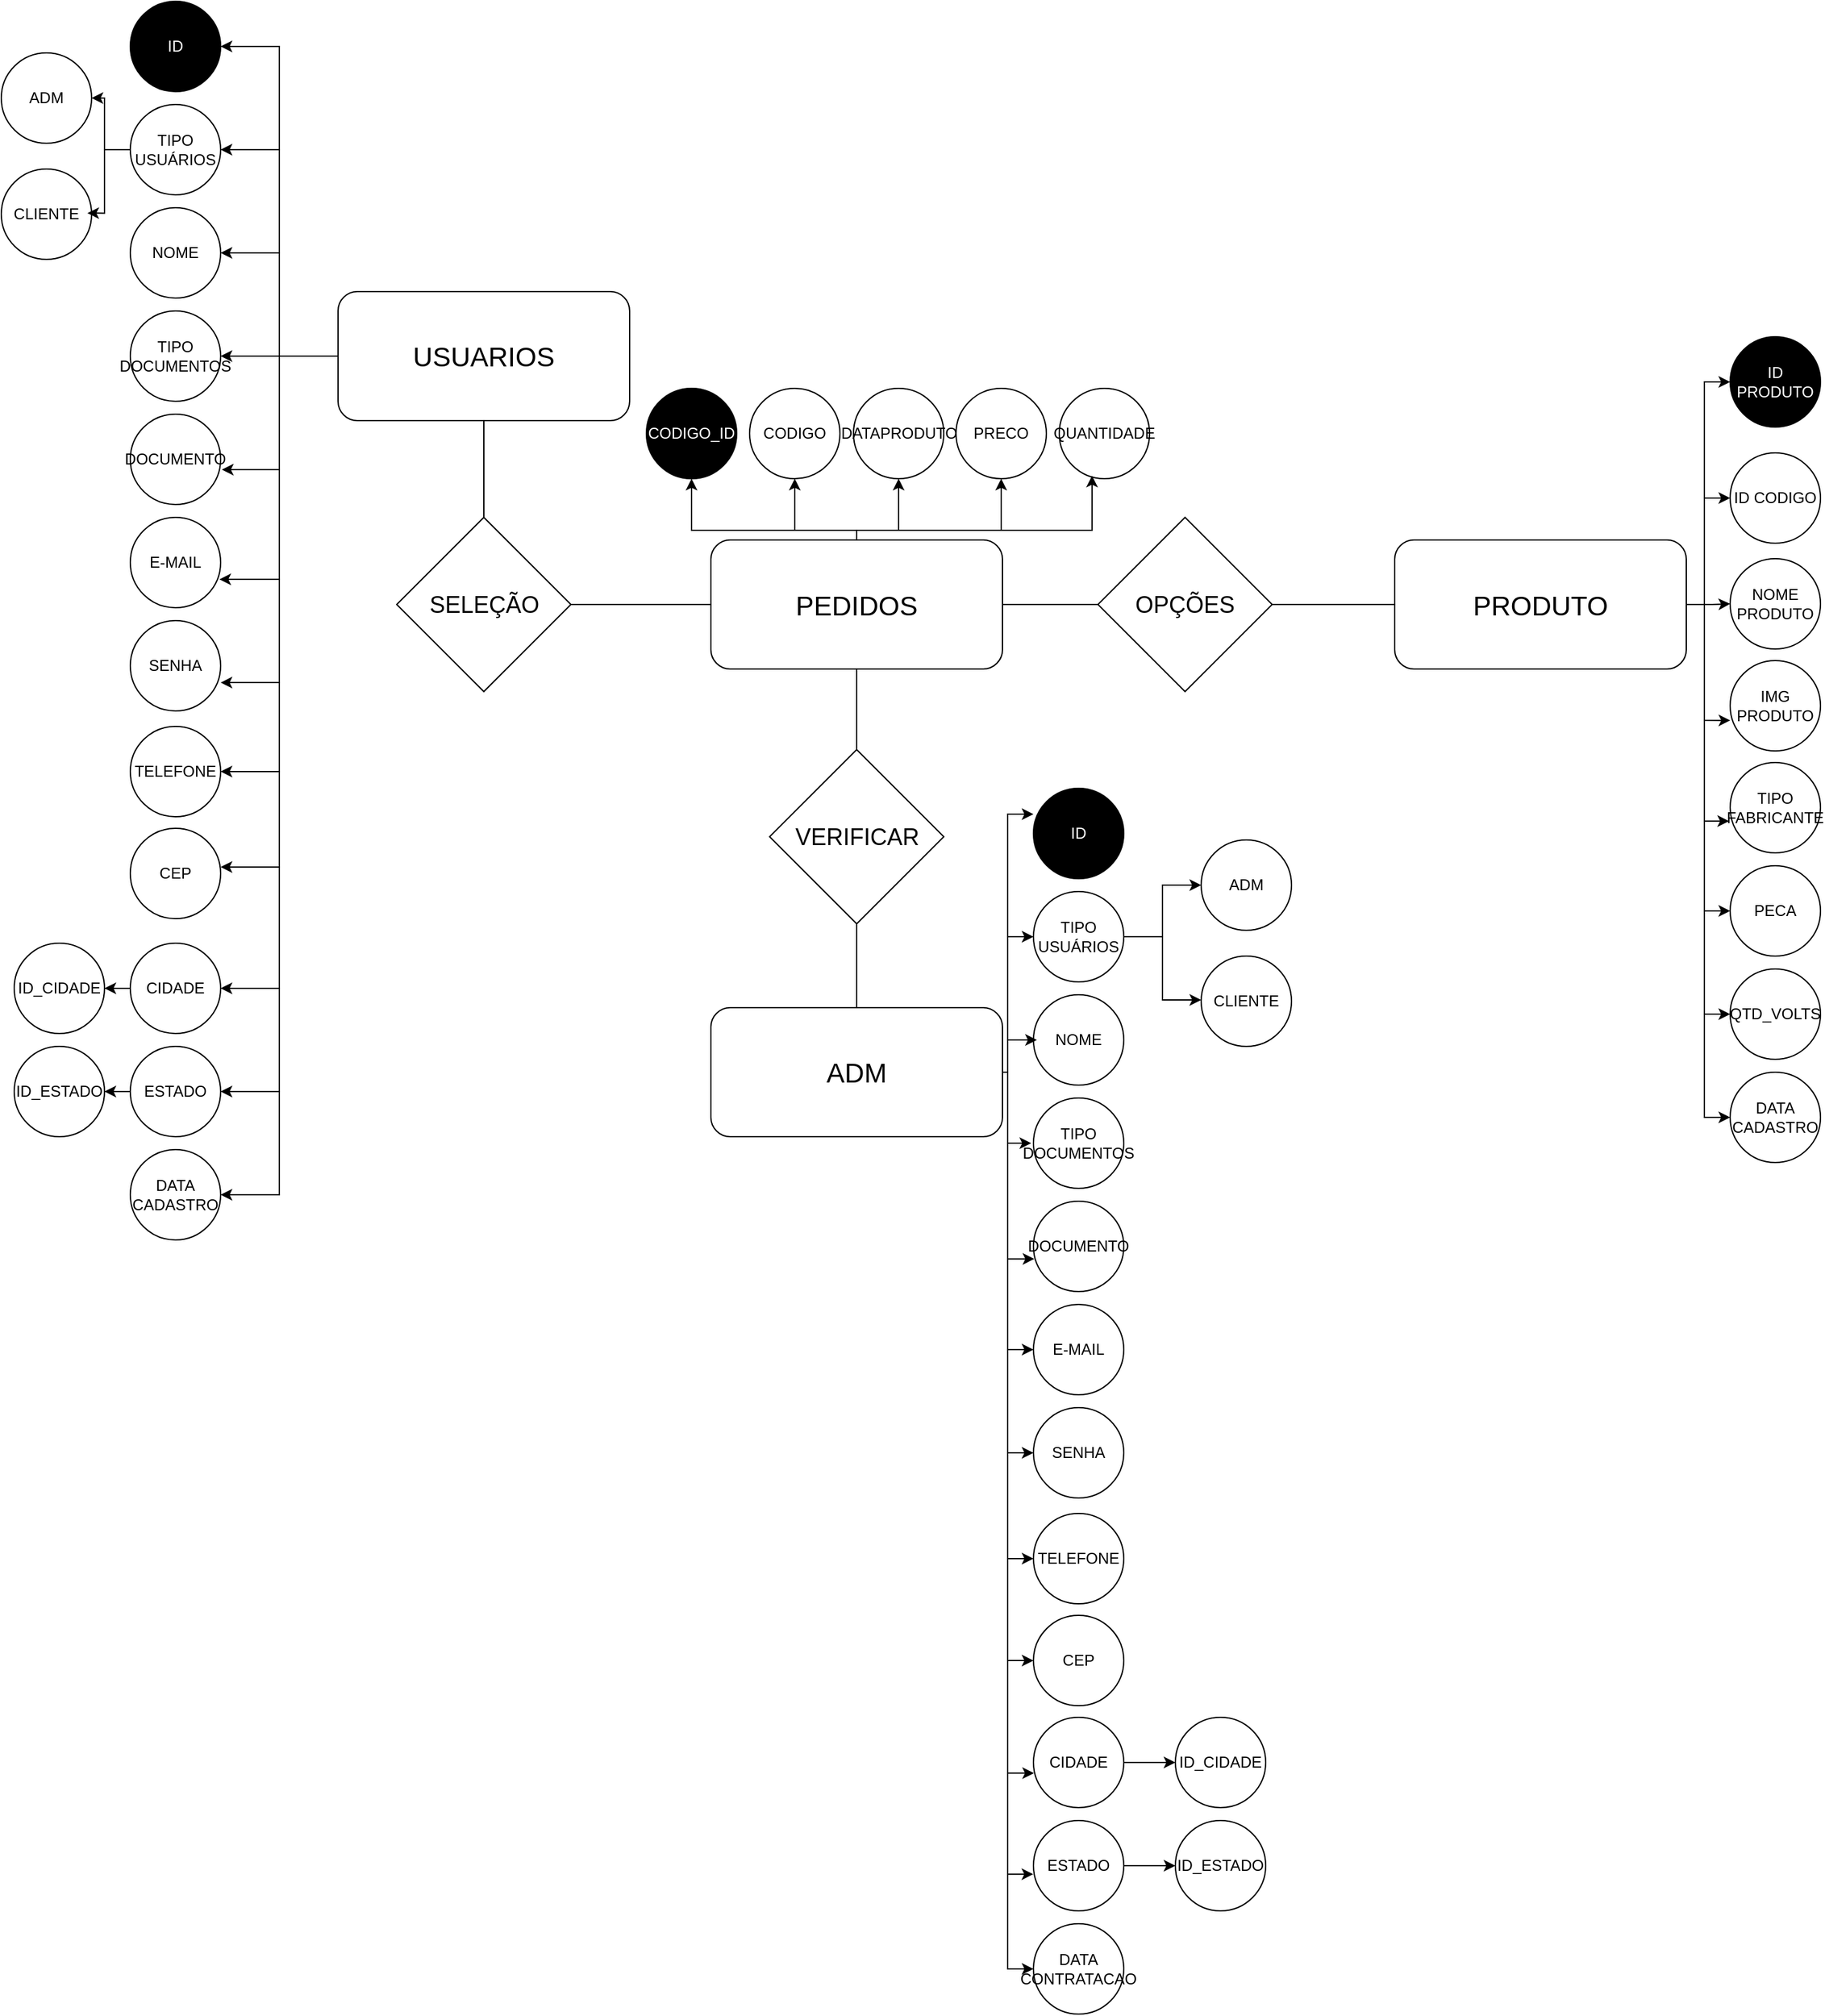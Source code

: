 <mxfile version="24.7.16">
  <diagram id="C5RBs43oDa-KdzZeNtuy" name="Page-1">
    <mxGraphModel dx="2933" dy="1560" grid="1" gridSize="10" guides="1" tooltips="1" connect="1" arrows="1" fold="1" page="1" pageScale="1" pageWidth="827" pageHeight="1169" math="0" shadow="0">
      <root>
        <mxCell id="WIyWlLk6GJQsqaUBKTNV-0" />
        <mxCell id="WIyWlLk6GJQsqaUBKTNV-1" parent="WIyWlLk6GJQsqaUBKTNV-0" />
        <mxCell id="ZL7pQbZL5OsYKNC8W8-n-17" style="edgeStyle=orthogonalEdgeStyle;rounded=0;orthogonalLoop=1;jettySize=auto;html=1;entryX=1;entryY=0.5;entryDx=0;entryDy=0;" edge="1" parent="WIyWlLk6GJQsqaUBKTNV-1" source="ZL7pQbZL5OsYKNC8W8-n-0" target="ZL7pQbZL5OsYKNC8W8-n-1">
          <mxGeometry relative="1" as="geometry" />
        </mxCell>
        <mxCell id="ZL7pQbZL5OsYKNC8W8-n-19" style="edgeStyle=orthogonalEdgeStyle;rounded=0;orthogonalLoop=1;jettySize=auto;html=1;entryX=1;entryY=0.5;entryDx=0;entryDy=0;" edge="1" parent="WIyWlLk6GJQsqaUBKTNV-1" source="ZL7pQbZL5OsYKNC8W8-n-0" target="ZL7pQbZL5OsYKNC8W8-n-2">
          <mxGeometry relative="1" as="geometry" />
        </mxCell>
        <mxCell id="ZL7pQbZL5OsYKNC8W8-n-20" style="edgeStyle=orthogonalEdgeStyle;rounded=0;orthogonalLoop=1;jettySize=auto;html=1;" edge="1" parent="WIyWlLk6GJQsqaUBKTNV-1" source="ZL7pQbZL5OsYKNC8W8-n-0" target="ZL7pQbZL5OsYKNC8W8-n-3">
          <mxGeometry relative="1" as="geometry" />
        </mxCell>
        <mxCell id="ZL7pQbZL5OsYKNC8W8-n-21" style="edgeStyle=orthogonalEdgeStyle;rounded=0;orthogonalLoop=1;jettySize=auto;html=1;" edge="1" parent="WIyWlLk6GJQsqaUBKTNV-1" source="ZL7pQbZL5OsYKNC8W8-n-0" target="ZL7pQbZL5OsYKNC8W8-n-4">
          <mxGeometry relative="1" as="geometry" />
        </mxCell>
        <mxCell id="ZL7pQbZL5OsYKNC8W8-n-26" style="edgeStyle=orthogonalEdgeStyle;rounded=0;orthogonalLoop=1;jettySize=auto;html=1;entryX=1;entryY=0.5;entryDx=0;entryDy=0;" edge="1" parent="WIyWlLk6GJQsqaUBKTNV-1" source="ZL7pQbZL5OsYKNC8W8-n-0" target="ZL7pQbZL5OsYKNC8W8-n-8">
          <mxGeometry relative="1" as="geometry" />
        </mxCell>
        <mxCell id="ZL7pQbZL5OsYKNC8W8-n-28" style="edgeStyle=orthogonalEdgeStyle;rounded=0;orthogonalLoop=1;jettySize=auto;html=1;entryX=1;entryY=0.5;entryDx=0;entryDy=0;" edge="1" parent="WIyWlLk6GJQsqaUBKTNV-1" source="ZL7pQbZL5OsYKNC8W8-n-0" target="ZL7pQbZL5OsYKNC8W8-n-10">
          <mxGeometry relative="1" as="geometry" />
        </mxCell>
        <mxCell id="ZL7pQbZL5OsYKNC8W8-n-30" style="edgeStyle=orthogonalEdgeStyle;rounded=0;orthogonalLoop=1;jettySize=auto;html=1;entryX=1;entryY=0.5;entryDx=0;entryDy=0;" edge="1" parent="WIyWlLk6GJQsqaUBKTNV-1" source="ZL7pQbZL5OsYKNC8W8-n-0" target="ZL7pQbZL5OsYKNC8W8-n-11">
          <mxGeometry relative="1" as="geometry" />
        </mxCell>
        <mxCell id="ZL7pQbZL5OsYKNC8W8-n-61" style="edgeStyle=orthogonalEdgeStyle;rounded=0;orthogonalLoop=1;jettySize=auto;html=1;entryX=1;entryY=0.5;entryDx=0;entryDy=0;" edge="1" parent="WIyWlLk6GJQsqaUBKTNV-1" source="ZL7pQbZL5OsYKNC8W8-n-0" target="ZL7pQbZL5OsYKNC8W8-n-60">
          <mxGeometry relative="1" as="geometry" />
        </mxCell>
        <mxCell id="ZL7pQbZL5OsYKNC8W8-n-0" value="&lt;font style=&quot;font-size: 21px;&quot;&gt;USUARIOS&lt;/font&gt;" style="rounded=1;whiteSpace=wrap;html=1;" vertex="1" parent="WIyWlLk6GJQsqaUBKTNV-1">
          <mxGeometry x="301" y="275" width="226" height="100" as="geometry" />
        </mxCell>
        <mxCell id="ZL7pQbZL5OsYKNC8W8-n-1" value="ID" style="ellipse;whiteSpace=wrap;html=1;fillColor=#000000;fontColor=#FFFFFF;" vertex="1" parent="WIyWlLk6GJQsqaUBKTNV-1">
          <mxGeometry x="140" y="50" width="70" height="70" as="geometry" />
        </mxCell>
        <mxCell id="ZL7pQbZL5OsYKNC8W8-n-16" style="edgeStyle=orthogonalEdgeStyle;rounded=0;orthogonalLoop=1;jettySize=auto;html=1;" edge="1" parent="WIyWlLk6GJQsqaUBKTNV-1" source="ZL7pQbZL5OsYKNC8W8-n-2" target="ZL7pQbZL5OsYKNC8W8-n-13">
          <mxGeometry relative="1" as="geometry" />
        </mxCell>
        <mxCell id="ZL7pQbZL5OsYKNC8W8-n-2" value="TIPO USUÁRIOS" style="ellipse;whiteSpace=wrap;html=1;" vertex="1" parent="WIyWlLk6GJQsqaUBKTNV-1">
          <mxGeometry x="140" y="130" width="70" height="70" as="geometry" />
        </mxCell>
        <mxCell id="ZL7pQbZL5OsYKNC8W8-n-3" value="NOME" style="ellipse;whiteSpace=wrap;html=1;" vertex="1" parent="WIyWlLk6GJQsqaUBKTNV-1">
          <mxGeometry x="140" y="210" width="70" height="70" as="geometry" />
        </mxCell>
        <mxCell id="ZL7pQbZL5OsYKNC8W8-n-4" value="TIPO&lt;div&gt;DOCUMENTOS&lt;/div&gt;" style="ellipse;whiteSpace=wrap;html=1;" vertex="1" parent="WIyWlLk6GJQsqaUBKTNV-1">
          <mxGeometry x="140" y="290" width="70" height="70" as="geometry" />
        </mxCell>
        <mxCell id="ZL7pQbZL5OsYKNC8W8-n-5" value="DOCUMENTO" style="ellipse;whiteSpace=wrap;html=1;" vertex="1" parent="WIyWlLk6GJQsqaUBKTNV-1">
          <mxGeometry x="140" y="370" width="70" height="70" as="geometry" />
        </mxCell>
        <mxCell id="ZL7pQbZL5OsYKNC8W8-n-6" value="E-MAIL" style="ellipse;whiteSpace=wrap;html=1;" vertex="1" parent="WIyWlLk6GJQsqaUBKTNV-1">
          <mxGeometry x="140" y="450" width="70" height="70" as="geometry" />
        </mxCell>
        <mxCell id="ZL7pQbZL5OsYKNC8W8-n-7" value="SENHA" style="ellipse;whiteSpace=wrap;html=1;" vertex="1" parent="WIyWlLk6GJQsqaUBKTNV-1">
          <mxGeometry x="140" y="530" width="70" height="70" as="geometry" />
        </mxCell>
        <mxCell id="ZL7pQbZL5OsYKNC8W8-n-8" value="TELEFONE" style="ellipse;whiteSpace=wrap;html=1;" vertex="1" parent="WIyWlLk6GJQsqaUBKTNV-1">
          <mxGeometry x="140" y="612" width="70" height="70" as="geometry" />
        </mxCell>
        <mxCell id="ZL7pQbZL5OsYKNC8W8-n-9" value="CEP" style="ellipse;whiteSpace=wrap;html=1;" vertex="1" parent="WIyWlLk6GJQsqaUBKTNV-1">
          <mxGeometry x="140" y="691" width="70" height="70" as="geometry" />
        </mxCell>
        <mxCell id="ZL7pQbZL5OsYKNC8W8-n-36" style="edgeStyle=orthogonalEdgeStyle;rounded=0;orthogonalLoop=1;jettySize=auto;html=1;entryX=1;entryY=0.5;entryDx=0;entryDy=0;" edge="1" parent="WIyWlLk6GJQsqaUBKTNV-1" source="ZL7pQbZL5OsYKNC8W8-n-10" target="ZL7pQbZL5OsYKNC8W8-n-34">
          <mxGeometry relative="1" as="geometry" />
        </mxCell>
        <mxCell id="ZL7pQbZL5OsYKNC8W8-n-10" value="CIDADE" style="ellipse;whiteSpace=wrap;html=1;" vertex="1" parent="WIyWlLk6GJQsqaUBKTNV-1">
          <mxGeometry x="140" y="780" width="70" height="70" as="geometry" />
        </mxCell>
        <mxCell id="ZL7pQbZL5OsYKNC8W8-n-37" style="edgeStyle=orthogonalEdgeStyle;rounded=0;orthogonalLoop=1;jettySize=auto;html=1;entryX=1;entryY=0.5;entryDx=0;entryDy=0;" edge="1" parent="WIyWlLk6GJQsqaUBKTNV-1" source="ZL7pQbZL5OsYKNC8W8-n-11" target="ZL7pQbZL5OsYKNC8W8-n-35">
          <mxGeometry relative="1" as="geometry" />
        </mxCell>
        <mxCell id="ZL7pQbZL5OsYKNC8W8-n-11" value="ESTADO" style="ellipse;whiteSpace=wrap;html=1;" vertex="1" parent="WIyWlLk6GJQsqaUBKTNV-1">
          <mxGeometry x="140" y="860" width="70" height="70" as="geometry" />
        </mxCell>
        <mxCell id="ZL7pQbZL5OsYKNC8W8-n-13" value="ADM" style="ellipse;whiteSpace=wrap;html=1;" vertex="1" parent="WIyWlLk6GJQsqaUBKTNV-1">
          <mxGeometry x="40" y="90" width="70" height="70" as="geometry" />
        </mxCell>
        <mxCell id="ZL7pQbZL5OsYKNC8W8-n-14" value="CLIENTE" style="ellipse;whiteSpace=wrap;html=1;" vertex="1" parent="WIyWlLk6GJQsqaUBKTNV-1">
          <mxGeometry x="40" y="180" width="70" height="70" as="geometry" />
        </mxCell>
        <mxCell id="ZL7pQbZL5OsYKNC8W8-n-15" style="edgeStyle=orthogonalEdgeStyle;rounded=0;orthogonalLoop=1;jettySize=auto;html=1;entryX=0.953;entryY=0.488;entryDx=0;entryDy=0;entryPerimeter=0;" edge="1" parent="WIyWlLk6GJQsqaUBKTNV-1" source="ZL7pQbZL5OsYKNC8W8-n-2" target="ZL7pQbZL5OsYKNC8W8-n-14">
          <mxGeometry relative="1" as="geometry" />
        </mxCell>
        <mxCell id="ZL7pQbZL5OsYKNC8W8-n-22" style="edgeStyle=orthogonalEdgeStyle;rounded=0;orthogonalLoop=1;jettySize=auto;html=1;entryX=1.014;entryY=0.614;entryDx=0;entryDy=0;entryPerimeter=0;" edge="1" parent="WIyWlLk6GJQsqaUBKTNV-1" source="ZL7pQbZL5OsYKNC8W8-n-0" target="ZL7pQbZL5OsYKNC8W8-n-5">
          <mxGeometry relative="1" as="geometry" />
        </mxCell>
        <mxCell id="ZL7pQbZL5OsYKNC8W8-n-23" style="edgeStyle=orthogonalEdgeStyle;rounded=0;orthogonalLoop=1;jettySize=auto;html=1;entryX=0.986;entryY=0.686;entryDx=0;entryDy=0;entryPerimeter=0;" edge="1" parent="WIyWlLk6GJQsqaUBKTNV-1" source="ZL7pQbZL5OsYKNC8W8-n-0" target="ZL7pQbZL5OsYKNC8W8-n-6">
          <mxGeometry relative="1" as="geometry" />
        </mxCell>
        <mxCell id="ZL7pQbZL5OsYKNC8W8-n-24" style="edgeStyle=orthogonalEdgeStyle;rounded=0;orthogonalLoop=1;jettySize=auto;html=1;entryX=1;entryY=0.686;entryDx=0;entryDy=0;entryPerimeter=0;" edge="1" parent="WIyWlLk6GJQsqaUBKTNV-1" source="ZL7pQbZL5OsYKNC8W8-n-0" target="ZL7pQbZL5OsYKNC8W8-n-7">
          <mxGeometry relative="1" as="geometry" />
        </mxCell>
        <mxCell id="ZL7pQbZL5OsYKNC8W8-n-33" value="" style="endArrow=classic;html=1;rounded=0;" edge="1" parent="WIyWlLk6GJQsqaUBKTNV-1">
          <mxGeometry width="50" height="50" relative="1" as="geometry">
            <mxPoint x="256" y="721" as="sourcePoint" />
            <mxPoint x="210" y="721" as="targetPoint" />
          </mxGeometry>
        </mxCell>
        <mxCell id="ZL7pQbZL5OsYKNC8W8-n-34" value="ID_CIDADE" style="ellipse;whiteSpace=wrap;html=1;" vertex="1" parent="WIyWlLk6GJQsqaUBKTNV-1">
          <mxGeometry x="50" y="780" width="70" height="70" as="geometry" />
        </mxCell>
        <mxCell id="ZL7pQbZL5OsYKNC8W8-n-35" value="ID_ESTADO" style="ellipse;whiteSpace=wrap;html=1;" vertex="1" parent="WIyWlLk6GJQsqaUBKTNV-1">
          <mxGeometry x="50" y="860" width="70" height="70" as="geometry" />
        </mxCell>
        <mxCell id="ZL7pQbZL5OsYKNC8W8-n-38" value="&lt;font style=&quot;font-size: 18px;&quot;&gt;SELEÇÃO&lt;/font&gt;" style="rhombus;whiteSpace=wrap;html=1;" vertex="1" parent="WIyWlLk6GJQsqaUBKTNV-1">
          <mxGeometry x="346.5" y="450" width="135" height="135" as="geometry" />
        </mxCell>
        <mxCell id="ZL7pQbZL5OsYKNC8W8-n-39" value="" style="endArrow=none;html=1;rounded=0;" edge="1" parent="WIyWlLk6GJQsqaUBKTNV-1" source="ZL7pQbZL5OsYKNC8W8-n-38" target="ZL7pQbZL5OsYKNC8W8-n-0">
          <mxGeometry width="50" height="50" relative="1" as="geometry">
            <mxPoint x="500" y="590" as="sourcePoint" />
            <mxPoint x="550" y="540" as="targetPoint" />
          </mxGeometry>
        </mxCell>
        <mxCell id="ZL7pQbZL5OsYKNC8W8-n-53" style="edgeStyle=orthogonalEdgeStyle;rounded=0;orthogonalLoop=1;jettySize=auto;html=1;entryX=0.5;entryY=1;entryDx=0;entryDy=0;" edge="1" parent="WIyWlLk6GJQsqaUBKTNV-1" source="ZL7pQbZL5OsYKNC8W8-n-40" target="ZL7pQbZL5OsYKNC8W8-n-48">
          <mxGeometry relative="1" as="geometry">
            <Array as="points">
              <mxPoint x="703" y="460" />
              <mxPoint x="575" y="460" />
            </Array>
          </mxGeometry>
        </mxCell>
        <mxCell id="ZL7pQbZL5OsYKNC8W8-n-54" style="edgeStyle=orthogonalEdgeStyle;rounded=0;orthogonalLoop=1;jettySize=auto;html=1;" edge="1" parent="WIyWlLk6GJQsqaUBKTNV-1" source="ZL7pQbZL5OsYKNC8W8-n-40" target="ZL7pQbZL5OsYKNC8W8-n-49">
          <mxGeometry relative="1" as="geometry">
            <Array as="points">
              <mxPoint x="703" y="460" />
              <mxPoint x="655" y="460" />
            </Array>
          </mxGeometry>
        </mxCell>
        <mxCell id="ZL7pQbZL5OsYKNC8W8-n-55" style="edgeStyle=orthogonalEdgeStyle;rounded=0;orthogonalLoop=1;jettySize=auto;html=1;entryX=0.5;entryY=1;entryDx=0;entryDy=0;" edge="1" parent="WIyWlLk6GJQsqaUBKTNV-1" source="ZL7pQbZL5OsYKNC8W8-n-40" target="ZL7pQbZL5OsYKNC8W8-n-50">
          <mxGeometry relative="1" as="geometry">
            <Array as="points">
              <mxPoint x="703" y="460" />
              <mxPoint x="735" y="460" />
            </Array>
          </mxGeometry>
        </mxCell>
        <mxCell id="ZL7pQbZL5OsYKNC8W8-n-56" style="edgeStyle=orthogonalEdgeStyle;rounded=0;orthogonalLoop=1;jettySize=auto;html=1;entryX=0.5;entryY=1;entryDx=0;entryDy=0;" edge="1" parent="WIyWlLk6GJQsqaUBKTNV-1" source="ZL7pQbZL5OsYKNC8W8-n-40" target="ZL7pQbZL5OsYKNC8W8-n-51">
          <mxGeometry relative="1" as="geometry">
            <Array as="points">
              <mxPoint x="703" y="460" />
              <mxPoint x="815" y="460" />
            </Array>
          </mxGeometry>
        </mxCell>
        <mxCell id="ZL7pQbZL5OsYKNC8W8-n-40" value="&lt;font style=&quot;font-size: 21px;&quot;&gt;PEDIDOS&lt;/font&gt;" style="rounded=1;whiteSpace=wrap;html=1;" vertex="1" parent="WIyWlLk6GJQsqaUBKTNV-1">
          <mxGeometry x="590" y="467.5" width="226" height="100" as="geometry" />
        </mxCell>
        <mxCell id="ZL7pQbZL5OsYKNC8W8-n-41" value="" style="endArrow=none;html=1;rounded=0;exitX=1;exitY=0.5;exitDx=0;exitDy=0;entryX=0;entryY=0.5;entryDx=0;entryDy=0;" edge="1" parent="WIyWlLk6GJQsqaUBKTNV-1" source="ZL7pQbZL5OsYKNC8W8-n-38" target="ZL7pQbZL5OsYKNC8W8-n-40">
          <mxGeometry width="50" height="50" relative="1" as="geometry">
            <mxPoint x="500" y="590" as="sourcePoint" />
            <mxPoint x="550" y="540" as="targetPoint" />
          </mxGeometry>
        </mxCell>
        <mxCell id="ZL7pQbZL5OsYKNC8W8-n-42" value="&lt;font style=&quot;font-size: 18px;&quot;&gt;OPÇÕES&lt;/font&gt;" style="rhombus;whiteSpace=wrap;html=1;" vertex="1" parent="WIyWlLk6GJQsqaUBKTNV-1">
          <mxGeometry x="890" y="450" width="135" height="135" as="geometry" />
        </mxCell>
        <mxCell id="ZL7pQbZL5OsYKNC8W8-n-43" value="&lt;font style=&quot;font-size: 18px;&quot;&gt;VERIFICAR&lt;/font&gt;" style="rhombus;whiteSpace=wrap;html=1;" vertex="1" parent="WIyWlLk6GJQsqaUBKTNV-1">
          <mxGeometry x="635.5" y="630" width="135" height="135" as="geometry" />
        </mxCell>
        <mxCell id="ZL7pQbZL5OsYKNC8W8-n-85" style="edgeStyle=orthogonalEdgeStyle;rounded=0;orthogonalLoop=1;jettySize=auto;html=1;entryX=0;entryY=0.5;entryDx=0;entryDy=0;" edge="1" parent="WIyWlLk6GJQsqaUBKTNV-1" source="ZL7pQbZL5OsYKNC8W8-n-44" target="ZL7pQbZL5OsYKNC8W8-n-64">
          <mxGeometry relative="1" as="geometry">
            <Array as="points">
              <mxPoint x="820" y="880" />
              <mxPoint x="820" y="775" />
            </Array>
          </mxGeometry>
        </mxCell>
        <mxCell id="ZL7pQbZL5OsYKNC8W8-n-92" style="edgeStyle=orthogonalEdgeStyle;rounded=0;orthogonalLoop=1;jettySize=auto;html=1;entryX=0;entryY=0.5;entryDx=0;entryDy=0;" edge="1" parent="WIyWlLk6GJQsqaUBKTNV-1" source="ZL7pQbZL5OsYKNC8W8-n-44" target="ZL7pQbZL5OsYKNC8W8-n-68">
          <mxGeometry relative="1" as="geometry">
            <Array as="points">
              <mxPoint x="820" y="880" />
              <mxPoint x="820" y="1095" />
            </Array>
          </mxGeometry>
        </mxCell>
        <mxCell id="ZL7pQbZL5OsYKNC8W8-n-93" style="edgeStyle=orthogonalEdgeStyle;rounded=0;orthogonalLoop=1;jettySize=auto;html=1;entryX=0;entryY=0.5;entryDx=0;entryDy=0;" edge="1" parent="WIyWlLk6GJQsqaUBKTNV-1" source="ZL7pQbZL5OsYKNC8W8-n-44" target="ZL7pQbZL5OsYKNC8W8-n-69">
          <mxGeometry relative="1" as="geometry">
            <Array as="points">
              <mxPoint x="820" y="880" />
              <mxPoint x="820" y="1175" />
            </Array>
          </mxGeometry>
        </mxCell>
        <mxCell id="ZL7pQbZL5OsYKNC8W8-n-94" style="edgeStyle=orthogonalEdgeStyle;rounded=0;orthogonalLoop=1;jettySize=auto;html=1;entryX=0;entryY=0.5;entryDx=0;entryDy=0;" edge="1" parent="WIyWlLk6GJQsqaUBKTNV-1" source="ZL7pQbZL5OsYKNC8W8-n-44" target="ZL7pQbZL5OsYKNC8W8-n-70">
          <mxGeometry relative="1" as="geometry">
            <Array as="points">
              <mxPoint x="820" y="880" />
              <mxPoint x="820" y="1257" />
            </Array>
          </mxGeometry>
        </mxCell>
        <mxCell id="ZL7pQbZL5OsYKNC8W8-n-95" style="edgeStyle=orthogonalEdgeStyle;rounded=0;orthogonalLoop=1;jettySize=auto;html=1;entryX=0;entryY=0.5;entryDx=0;entryDy=0;" edge="1" parent="WIyWlLk6GJQsqaUBKTNV-1" source="ZL7pQbZL5OsYKNC8W8-n-44" target="ZL7pQbZL5OsYKNC8W8-n-71">
          <mxGeometry relative="1" as="geometry">
            <Array as="points">
              <mxPoint x="820" y="880" />
              <mxPoint x="820" y="1336" />
            </Array>
          </mxGeometry>
        </mxCell>
        <mxCell id="ZL7pQbZL5OsYKNC8W8-n-98" style="edgeStyle=orthogonalEdgeStyle;rounded=0;orthogonalLoop=1;jettySize=auto;html=1;entryX=0;entryY=0.5;entryDx=0;entryDy=0;" edge="1" parent="WIyWlLk6GJQsqaUBKTNV-1" source="ZL7pQbZL5OsYKNC8W8-n-44" target="ZL7pQbZL5OsYKNC8W8-n-82">
          <mxGeometry relative="1" as="geometry">
            <Array as="points">
              <mxPoint x="820" y="880" />
              <mxPoint x="820" y="1575" />
            </Array>
          </mxGeometry>
        </mxCell>
        <mxCell id="ZL7pQbZL5OsYKNC8W8-n-44" value="&lt;font style=&quot;font-size: 21px;&quot;&gt;ADM&lt;/font&gt;" style="rounded=1;whiteSpace=wrap;html=1;" vertex="1" parent="WIyWlLk6GJQsqaUBKTNV-1">
          <mxGeometry x="590" y="830" width="226" height="100" as="geometry" />
        </mxCell>
        <mxCell id="ZL7pQbZL5OsYKNC8W8-n-45" value="" style="endArrow=none;html=1;rounded=0;entryX=0.5;entryY=1;entryDx=0;entryDy=0;" edge="1" parent="WIyWlLk6GJQsqaUBKTNV-1" source="ZL7pQbZL5OsYKNC8W8-n-43" target="ZL7pQbZL5OsYKNC8W8-n-40">
          <mxGeometry width="50" height="50" relative="1" as="geometry">
            <mxPoint x="800" y="700" as="sourcePoint" />
            <mxPoint x="850" y="650" as="targetPoint" />
          </mxGeometry>
        </mxCell>
        <mxCell id="ZL7pQbZL5OsYKNC8W8-n-46" value="" style="endArrow=none;html=1;rounded=0;entryX=0;entryY=0.5;entryDx=0;entryDy=0;" edge="1" parent="WIyWlLk6GJQsqaUBKTNV-1" source="ZL7pQbZL5OsYKNC8W8-n-40" target="ZL7pQbZL5OsYKNC8W8-n-42">
          <mxGeometry width="50" height="50" relative="1" as="geometry">
            <mxPoint x="800" y="700" as="sourcePoint" />
            <mxPoint x="850" y="650" as="targetPoint" />
          </mxGeometry>
        </mxCell>
        <mxCell id="ZL7pQbZL5OsYKNC8W8-n-47" value="" style="endArrow=none;html=1;rounded=0;exitX=0.5;exitY=1;exitDx=0;exitDy=0;" edge="1" parent="WIyWlLk6GJQsqaUBKTNV-1" source="ZL7pQbZL5OsYKNC8W8-n-43" target="ZL7pQbZL5OsYKNC8W8-n-44">
          <mxGeometry width="50" height="50" relative="1" as="geometry">
            <mxPoint x="800" y="700" as="sourcePoint" />
            <mxPoint x="850" y="650" as="targetPoint" />
          </mxGeometry>
        </mxCell>
        <mxCell id="ZL7pQbZL5OsYKNC8W8-n-48" value="CODIGO_ID" style="ellipse;whiteSpace=wrap;html=1;fontColor=#FFFFFF;fillColor=#000000;" vertex="1" parent="WIyWlLk6GJQsqaUBKTNV-1">
          <mxGeometry x="540" y="350" width="70" height="70" as="geometry" />
        </mxCell>
        <mxCell id="ZL7pQbZL5OsYKNC8W8-n-49" value="CODIGO" style="ellipse;whiteSpace=wrap;html=1;" vertex="1" parent="WIyWlLk6GJQsqaUBKTNV-1">
          <mxGeometry x="620" y="350" width="70" height="70" as="geometry" />
        </mxCell>
        <mxCell id="ZL7pQbZL5OsYKNC8W8-n-50" value="DATAPRODUTO" style="ellipse;whiteSpace=wrap;html=1;" vertex="1" parent="WIyWlLk6GJQsqaUBKTNV-1">
          <mxGeometry x="700.5" y="350" width="70" height="70" as="geometry" />
        </mxCell>
        <mxCell id="ZL7pQbZL5OsYKNC8W8-n-51" value="PRECO" style="ellipse;whiteSpace=wrap;html=1;" vertex="1" parent="WIyWlLk6GJQsqaUBKTNV-1">
          <mxGeometry x="780" y="350" width="70" height="70" as="geometry" />
        </mxCell>
        <mxCell id="ZL7pQbZL5OsYKNC8W8-n-52" value="QUANTIDADE" style="ellipse;whiteSpace=wrap;html=1;" vertex="1" parent="WIyWlLk6GJQsqaUBKTNV-1">
          <mxGeometry x="860" y="350" width="70" height="70" as="geometry" />
        </mxCell>
        <mxCell id="ZL7pQbZL5OsYKNC8W8-n-57" style="edgeStyle=orthogonalEdgeStyle;rounded=0;orthogonalLoop=1;jettySize=auto;html=1;entryX=0.363;entryY=0.967;entryDx=0;entryDy=0;entryPerimeter=0;" edge="1" parent="WIyWlLk6GJQsqaUBKTNV-1" source="ZL7pQbZL5OsYKNC8W8-n-40" target="ZL7pQbZL5OsYKNC8W8-n-52">
          <mxGeometry relative="1" as="geometry">
            <Array as="points">
              <mxPoint x="703" y="460" />
              <mxPoint x="885" y="460" />
            </Array>
          </mxGeometry>
        </mxCell>
        <mxCell id="ZL7pQbZL5OsYKNC8W8-n-109" style="edgeStyle=orthogonalEdgeStyle;rounded=0;orthogonalLoop=1;jettySize=auto;html=1;entryX=0;entryY=0.5;entryDx=0;entryDy=0;" edge="1" parent="WIyWlLk6GJQsqaUBKTNV-1" source="ZL7pQbZL5OsYKNC8W8-n-58" target="ZL7pQbZL5OsYKNC8W8-n-100">
          <mxGeometry relative="1" as="geometry">
            <Array as="points">
              <mxPoint x="1360" y="518" />
              <mxPoint x="1360" y="345" />
            </Array>
          </mxGeometry>
        </mxCell>
        <mxCell id="ZL7pQbZL5OsYKNC8W8-n-110" style="edgeStyle=orthogonalEdgeStyle;rounded=0;orthogonalLoop=1;jettySize=auto;html=1;entryX=0;entryY=0.5;entryDx=0;entryDy=0;" edge="1" parent="WIyWlLk6GJQsqaUBKTNV-1" source="ZL7pQbZL5OsYKNC8W8-n-58" target="ZL7pQbZL5OsYKNC8W8-n-101">
          <mxGeometry relative="1" as="geometry">
            <Array as="points">
              <mxPoint x="1360" y="518" />
              <mxPoint x="1360" y="435" />
            </Array>
          </mxGeometry>
        </mxCell>
        <mxCell id="ZL7pQbZL5OsYKNC8W8-n-111" style="edgeStyle=orthogonalEdgeStyle;rounded=0;orthogonalLoop=1;jettySize=auto;html=1;entryX=0;entryY=0.5;entryDx=0;entryDy=0;" edge="1" parent="WIyWlLk6GJQsqaUBKTNV-1" source="ZL7pQbZL5OsYKNC8W8-n-58" target="ZL7pQbZL5OsYKNC8W8-n-102">
          <mxGeometry relative="1" as="geometry" />
        </mxCell>
        <mxCell id="ZL7pQbZL5OsYKNC8W8-n-114" style="edgeStyle=orthogonalEdgeStyle;rounded=0;orthogonalLoop=1;jettySize=auto;html=1;entryX=0;entryY=0.5;entryDx=0;entryDy=0;" edge="1" parent="WIyWlLk6GJQsqaUBKTNV-1" source="ZL7pQbZL5OsYKNC8W8-n-58" target="ZL7pQbZL5OsYKNC8W8-n-105">
          <mxGeometry relative="1" as="geometry">
            <Array as="points">
              <mxPoint x="1360" y="518" />
              <mxPoint x="1360" y="755" />
            </Array>
          </mxGeometry>
        </mxCell>
        <mxCell id="ZL7pQbZL5OsYKNC8W8-n-115" style="edgeStyle=orthogonalEdgeStyle;rounded=0;orthogonalLoop=1;jettySize=auto;html=1;entryX=0;entryY=0.5;entryDx=0;entryDy=0;" edge="1" parent="WIyWlLk6GJQsqaUBKTNV-1" source="ZL7pQbZL5OsYKNC8W8-n-58" target="ZL7pQbZL5OsYKNC8W8-n-106">
          <mxGeometry relative="1" as="geometry">
            <Array as="points">
              <mxPoint x="1360" y="518" />
              <mxPoint x="1360" y="835" />
            </Array>
          </mxGeometry>
        </mxCell>
        <mxCell id="ZL7pQbZL5OsYKNC8W8-n-116" style="edgeStyle=orthogonalEdgeStyle;rounded=0;orthogonalLoop=1;jettySize=auto;html=1;entryX=0;entryY=0.5;entryDx=0;entryDy=0;" edge="1" parent="WIyWlLk6GJQsqaUBKTNV-1" source="ZL7pQbZL5OsYKNC8W8-n-58" target="ZL7pQbZL5OsYKNC8W8-n-108">
          <mxGeometry relative="1" as="geometry">
            <Array as="points">
              <mxPoint x="1360" y="518" />
              <mxPoint x="1360" y="915" />
            </Array>
          </mxGeometry>
        </mxCell>
        <mxCell id="ZL7pQbZL5OsYKNC8W8-n-58" value="&lt;font style=&quot;font-size: 21px;&quot;&gt;PRODUTO&lt;/font&gt;" style="rounded=1;whiteSpace=wrap;html=1;" vertex="1" parent="WIyWlLk6GJQsqaUBKTNV-1">
          <mxGeometry x="1120" y="467.5" width="226" height="100" as="geometry" />
        </mxCell>
        <mxCell id="ZL7pQbZL5OsYKNC8W8-n-59" value="" style="endArrow=none;html=1;rounded=0;exitX=1;exitY=0.5;exitDx=0;exitDy=0;entryX=0;entryY=0.5;entryDx=0;entryDy=0;" edge="1" parent="WIyWlLk6GJQsqaUBKTNV-1" source="ZL7pQbZL5OsYKNC8W8-n-42" target="ZL7pQbZL5OsYKNC8W8-n-58">
          <mxGeometry width="50" height="50" relative="1" as="geometry">
            <mxPoint x="940" y="750" as="sourcePoint" />
            <mxPoint x="990" y="700" as="targetPoint" />
          </mxGeometry>
        </mxCell>
        <mxCell id="ZL7pQbZL5OsYKNC8W8-n-60" value="DATA CADASTRO" style="ellipse;whiteSpace=wrap;html=1;" vertex="1" parent="WIyWlLk6GJQsqaUBKTNV-1">
          <mxGeometry x="140" y="940" width="70" height="70" as="geometry" />
        </mxCell>
        <mxCell id="ZL7pQbZL5OsYKNC8W8-n-62" value="ID" style="ellipse;whiteSpace=wrap;html=1;fillColor=#000000;fontColor=#FFFFFF;" vertex="1" parent="WIyWlLk6GJQsqaUBKTNV-1">
          <mxGeometry x="840" y="660" width="70" height="70" as="geometry" />
        </mxCell>
        <mxCell id="ZL7pQbZL5OsYKNC8W8-n-63" style="edgeStyle=orthogonalEdgeStyle;rounded=0;orthogonalLoop=1;jettySize=auto;html=1;" edge="1" parent="WIyWlLk6GJQsqaUBKTNV-1" source="ZL7pQbZL5OsYKNC8W8-n-64" target="ZL7pQbZL5OsYKNC8W8-n-76">
          <mxGeometry relative="1" as="geometry" />
        </mxCell>
        <mxCell id="ZL7pQbZL5OsYKNC8W8-n-64" value="TIPO USUÁRIOS" style="ellipse;whiteSpace=wrap;html=1;" vertex="1" parent="WIyWlLk6GJQsqaUBKTNV-1">
          <mxGeometry x="840" y="740" width="70" height="70" as="geometry" />
        </mxCell>
        <mxCell id="ZL7pQbZL5OsYKNC8W8-n-65" value="NOME" style="ellipse;whiteSpace=wrap;html=1;" vertex="1" parent="WIyWlLk6GJQsqaUBKTNV-1">
          <mxGeometry x="840" y="820" width="70" height="70" as="geometry" />
        </mxCell>
        <mxCell id="ZL7pQbZL5OsYKNC8W8-n-66" value="TIPO&lt;div&gt;DOCUMENTOS&lt;/div&gt;" style="ellipse;whiteSpace=wrap;html=1;" vertex="1" parent="WIyWlLk6GJQsqaUBKTNV-1">
          <mxGeometry x="840" y="900" width="70" height="70" as="geometry" />
        </mxCell>
        <mxCell id="ZL7pQbZL5OsYKNC8W8-n-67" value="DOCUMENTO" style="ellipse;whiteSpace=wrap;html=1;" vertex="1" parent="WIyWlLk6GJQsqaUBKTNV-1">
          <mxGeometry x="840" y="980" width="70" height="70" as="geometry" />
        </mxCell>
        <mxCell id="ZL7pQbZL5OsYKNC8W8-n-68" value="E-MAIL" style="ellipse;whiteSpace=wrap;html=1;" vertex="1" parent="WIyWlLk6GJQsqaUBKTNV-1">
          <mxGeometry x="840" y="1060" width="70" height="70" as="geometry" />
        </mxCell>
        <mxCell id="ZL7pQbZL5OsYKNC8W8-n-69" value="SENHA" style="ellipse;whiteSpace=wrap;html=1;" vertex="1" parent="WIyWlLk6GJQsqaUBKTNV-1">
          <mxGeometry x="840" y="1140" width="70" height="70" as="geometry" />
        </mxCell>
        <mxCell id="ZL7pQbZL5OsYKNC8W8-n-70" value="TELEFONE" style="ellipse;whiteSpace=wrap;html=1;" vertex="1" parent="WIyWlLk6GJQsqaUBKTNV-1">
          <mxGeometry x="840" y="1222" width="70" height="70" as="geometry" />
        </mxCell>
        <mxCell id="ZL7pQbZL5OsYKNC8W8-n-71" value="CEP" style="ellipse;whiteSpace=wrap;html=1;" vertex="1" parent="WIyWlLk6GJQsqaUBKTNV-1">
          <mxGeometry x="840" y="1301" width="70" height="70" as="geometry" />
        </mxCell>
        <mxCell id="ZL7pQbZL5OsYKNC8W8-n-83" style="edgeStyle=orthogonalEdgeStyle;rounded=0;orthogonalLoop=1;jettySize=auto;html=1;" edge="1" parent="WIyWlLk6GJQsqaUBKTNV-1" source="ZL7pQbZL5OsYKNC8W8-n-73" target="ZL7pQbZL5OsYKNC8W8-n-80">
          <mxGeometry relative="1" as="geometry" />
        </mxCell>
        <mxCell id="ZL7pQbZL5OsYKNC8W8-n-73" value="CIDADE" style="ellipse;whiteSpace=wrap;html=1;" vertex="1" parent="WIyWlLk6GJQsqaUBKTNV-1">
          <mxGeometry x="840" y="1380" width="70" height="70" as="geometry" />
        </mxCell>
        <mxCell id="ZL7pQbZL5OsYKNC8W8-n-84" style="edgeStyle=orthogonalEdgeStyle;rounded=0;orthogonalLoop=1;jettySize=auto;html=1;" edge="1" parent="WIyWlLk6GJQsqaUBKTNV-1" source="ZL7pQbZL5OsYKNC8W8-n-75" target="ZL7pQbZL5OsYKNC8W8-n-81">
          <mxGeometry relative="1" as="geometry" />
        </mxCell>
        <mxCell id="ZL7pQbZL5OsYKNC8W8-n-75" value="ESTADO" style="ellipse;whiteSpace=wrap;html=1;" vertex="1" parent="WIyWlLk6GJQsqaUBKTNV-1">
          <mxGeometry x="840" y="1460" width="70" height="70" as="geometry" />
        </mxCell>
        <mxCell id="ZL7pQbZL5OsYKNC8W8-n-76" value="ADM" style="ellipse;whiteSpace=wrap;html=1;" vertex="1" parent="WIyWlLk6GJQsqaUBKTNV-1">
          <mxGeometry x="970" y="700" width="70" height="70" as="geometry" />
        </mxCell>
        <mxCell id="ZL7pQbZL5OsYKNC8W8-n-77" value="CLIENTE" style="ellipse;whiteSpace=wrap;html=1;" vertex="1" parent="WIyWlLk6GJQsqaUBKTNV-1">
          <mxGeometry x="970" y="790" width="70" height="70" as="geometry" />
        </mxCell>
        <mxCell id="ZL7pQbZL5OsYKNC8W8-n-78" style="edgeStyle=orthogonalEdgeStyle;rounded=0;orthogonalLoop=1;jettySize=auto;html=1;" edge="1" parent="WIyWlLk6GJQsqaUBKTNV-1" source="ZL7pQbZL5OsYKNC8W8-n-64">
          <mxGeometry relative="1" as="geometry">
            <mxPoint x="970" y="824" as="targetPoint" />
            <Array as="points">
              <mxPoint x="940" y="775" />
              <mxPoint x="940" y="824" />
            </Array>
          </mxGeometry>
        </mxCell>
        <mxCell id="ZL7pQbZL5OsYKNC8W8-n-80" value="ID_CIDADE" style="ellipse;whiteSpace=wrap;html=1;" vertex="1" parent="WIyWlLk6GJQsqaUBKTNV-1">
          <mxGeometry x="950" y="1380" width="70" height="70" as="geometry" />
        </mxCell>
        <mxCell id="ZL7pQbZL5OsYKNC8W8-n-81" value="ID_ESTADO" style="ellipse;whiteSpace=wrap;html=1;" vertex="1" parent="WIyWlLk6GJQsqaUBKTNV-1">
          <mxGeometry x="950" y="1460" width="70" height="70" as="geometry" />
        </mxCell>
        <mxCell id="ZL7pQbZL5OsYKNC8W8-n-82" value="DATA CONTRATACAO" style="ellipse;whiteSpace=wrap;html=1;" vertex="1" parent="WIyWlLk6GJQsqaUBKTNV-1">
          <mxGeometry x="840" y="1540" width="70" height="70" as="geometry" />
        </mxCell>
        <mxCell id="ZL7pQbZL5OsYKNC8W8-n-89" style="edgeStyle=orthogonalEdgeStyle;rounded=0;orthogonalLoop=1;jettySize=auto;html=1;entryX=0.038;entryY=0.5;entryDx=0;entryDy=0;entryPerimeter=0;" edge="1" parent="WIyWlLk6GJQsqaUBKTNV-1" target="ZL7pQbZL5OsYKNC8W8-n-65">
          <mxGeometry relative="1" as="geometry">
            <mxPoint x="820" y="850" as="sourcePoint" />
            <Array as="points">
              <mxPoint x="830" y="855" />
              <mxPoint x="830" y="855" />
            </Array>
          </mxGeometry>
        </mxCell>
        <mxCell id="ZL7pQbZL5OsYKNC8W8-n-90" style="edgeStyle=orthogonalEdgeStyle;rounded=0;orthogonalLoop=1;jettySize=auto;html=1;entryX=-0.025;entryY=0.5;entryDx=0;entryDy=0;entryPerimeter=0;" edge="1" parent="WIyWlLk6GJQsqaUBKTNV-1" source="ZL7pQbZL5OsYKNC8W8-n-44" target="ZL7pQbZL5OsYKNC8W8-n-66">
          <mxGeometry relative="1" as="geometry">
            <Array as="points">
              <mxPoint x="820" y="880" />
              <mxPoint x="820" y="935" />
            </Array>
          </mxGeometry>
        </mxCell>
        <mxCell id="ZL7pQbZL5OsYKNC8W8-n-91" style="edgeStyle=orthogonalEdgeStyle;rounded=0;orthogonalLoop=1;jettySize=auto;html=1;entryX=0.01;entryY=0.639;entryDx=0;entryDy=0;entryPerimeter=0;" edge="1" parent="WIyWlLk6GJQsqaUBKTNV-1" source="ZL7pQbZL5OsYKNC8W8-n-44" target="ZL7pQbZL5OsYKNC8W8-n-67">
          <mxGeometry relative="1" as="geometry">
            <Array as="points">
              <mxPoint x="820" y="880" />
              <mxPoint x="820" y="1025" />
            </Array>
          </mxGeometry>
        </mxCell>
        <mxCell id="ZL7pQbZL5OsYKNC8W8-n-96" style="edgeStyle=orthogonalEdgeStyle;rounded=0;orthogonalLoop=1;jettySize=auto;html=1;entryX=0.006;entryY=0.618;entryDx=0;entryDy=0;entryPerimeter=0;" edge="1" parent="WIyWlLk6GJQsqaUBKTNV-1" source="ZL7pQbZL5OsYKNC8W8-n-44" target="ZL7pQbZL5OsYKNC8W8-n-73">
          <mxGeometry relative="1" as="geometry">
            <Array as="points">
              <mxPoint x="820" y="880" />
              <mxPoint x="820" y="1423" />
            </Array>
          </mxGeometry>
        </mxCell>
        <mxCell id="ZL7pQbZL5OsYKNC8W8-n-97" style="edgeStyle=orthogonalEdgeStyle;rounded=0;orthogonalLoop=1;jettySize=auto;html=1;entryX=-0.002;entryY=0.594;entryDx=0;entryDy=0;entryPerimeter=0;" edge="1" parent="WIyWlLk6GJQsqaUBKTNV-1" source="ZL7pQbZL5OsYKNC8W8-n-44" target="ZL7pQbZL5OsYKNC8W8-n-75">
          <mxGeometry relative="1" as="geometry">
            <Array as="points">
              <mxPoint x="820" y="880" />
              <mxPoint x="820" y="1502" />
            </Array>
          </mxGeometry>
        </mxCell>
        <mxCell id="ZL7pQbZL5OsYKNC8W8-n-99" style="edgeStyle=orthogonalEdgeStyle;rounded=0;orthogonalLoop=1;jettySize=auto;html=1;entryX=0;entryY=0.286;entryDx=0;entryDy=0;entryPerimeter=0;" edge="1" parent="WIyWlLk6GJQsqaUBKTNV-1" source="ZL7pQbZL5OsYKNC8W8-n-44" target="ZL7pQbZL5OsYKNC8W8-n-62">
          <mxGeometry relative="1" as="geometry">
            <Array as="points">
              <mxPoint x="820" y="880" />
              <mxPoint x="820" y="680" />
            </Array>
          </mxGeometry>
        </mxCell>
        <mxCell id="ZL7pQbZL5OsYKNC8W8-n-100" value="ID PRODUTO" style="ellipse;whiteSpace=wrap;html=1;fillColor=#000000;fontColor=#FFFFFF;" vertex="1" parent="WIyWlLk6GJQsqaUBKTNV-1">
          <mxGeometry x="1380" y="310" width="70" height="70" as="geometry" />
        </mxCell>
        <mxCell id="ZL7pQbZL5OsYKNC8W8-n-101" value="ID CODIGO" style="ellipse;whiteSpace=wrap;html=1;" vertex="1" parent="WIyWlLk6GJQsqaUBKTNV-1">
          <mxGeometry x="1380" y="400" width="70" height="70" as="geometry" />
        </mxCell>
        <mxCell id="ZL7pQbZL5OsYKNC8W8-n-102" value="NOME PRODUTO" style="ellipse;whiteSpace=wrap;html=1;" vertex="1" parent="WIyWlLk6GJQsqaUBKTNV-1">
          <mxGeometry x="1380" y="482" width="70" height="70" as="geometry" />
        </mxCell>
        <mxCell id="ZL7pQbZL5OsYKNC8W8-n-103" value="IMG PRODUTO" style="ellipse;whiteSpace=wrap;html=1;" vertex="1" parent="WIyWlLk6GJQsqaUBKTNV-1">
          <mxGeometry x="1380" y="561" width="70" height="70" as="geometry" />
        </mxCell>
        <mxCell id="ZL7pQbZL5OsYKNC8W8-n-104" value="TIPO FABRICANTE" style="ellipse;whiteSpace=wrap;html=1;" vertex="1" parent="WIyWlLk6GJQsqaUBKTNV-1">
          <mxGeometry x="1380" y="640" width="70" height="70" as="geometry" />
        </mxCell>
        <mxCell id="ZL7pQbZL5OsYKNC8W8-n-105" value="PECA" style="ellipse;whiteSpace=wrap;html=1;" vertex="1" parent="WIyWlLk6GJQsqaUBKTNV-1">
          <mxGeometry x="1380" y="720" width="70" height="70" as="geometry" />
        </mxCell>
        <mxCell id="ZL7pQbZL5OsYKNC8W8-n-106" value="QTD_VOLTS" style="ellipse;whiteSpace=wrap;html=1;" vertex="1" parent="WIyWlLk6GJQsqaUBKTNV-1">
          <mxGeometry x="1380" y="800" width="70" height="70" as="geometry" />
        </mxCell>
        <mxCell id="ZL7pQbZL5OsYKNC8W8-n-108" value="DATA CADASTRO" style="ellipse;whiteSpace=wrap;html=1;" vertex="1" parent="WIyWlLk6GJQsqaUBKTNV-1">
          <mxGeometry x="1380" y="880" width="70" height="70" as="geometry" />
        </mxCell>
        <mxCell id="ZL7pQbZL5OsYKNC8W8-n-112" style="edgeStyle=orthogonalEdgeStyle;rounded=0;orthogonalLoop=1;jettySize=auto;html=1;entryX=0.001;entryY=0.662;entryDx=0;entryDy=0;entryPerimeter=0;" edge="1" parent="WIyWlLk6GJQsqaUBKTNV-1" source="ZL7pQbZL5OsYKNC8W8-n-58" target="ZL7pQbZL5OsYKNC8W8-n-103">
          <mxGeometry relative="1" as="geometry">
            <Array as="points">
              <mxPoint x="1360" y="518" />
              <mxPoint x="1360" y="607" />
            </Array>
          </mxGeometry>
        </mxCell>
        <mxCell id="ZL7pQbZL5OsYKNC8W8-n-113" style="edgeStyle=orthogonalEdgeStyle;rounded=0;orthogonalLoop=1;jettySize=auto;html=1;entryX=-0.012;entryY=0.649;entryDx=0;entryDy=0;entryPerimeter=0;" edge="1" parent="WIyWlLk6GJQsqaUBKTNV-1" source="ZL7pQbZL5OsYKNC8W8-n-58" target="ZL7pQbZL5OsYKNC8W8-n-104">
          <mxGeometry relative="1" as="geometry">
            <Array as="points">
              <mxPoint x="1360" y="518" />
              <mxPoint x="1360" y="685" />
            </Array>
          </mxGeometry>
        </mxCell>
      </root>
    </mxGraphModel>
  </diagram>
</mxfile>
